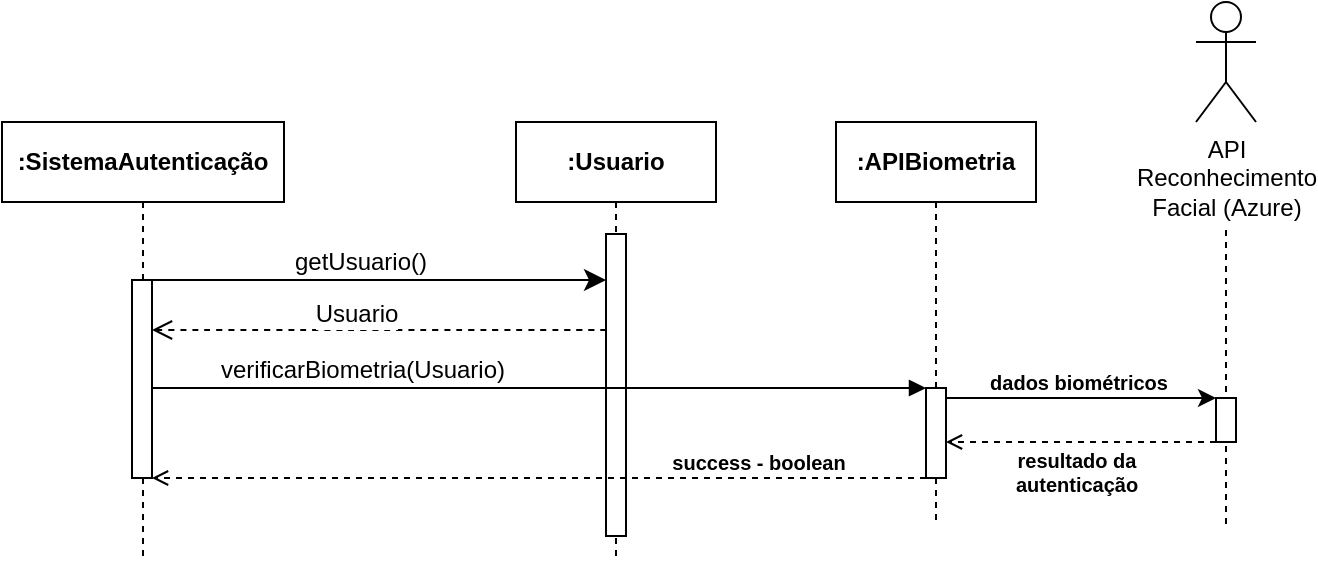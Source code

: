 <mxfile version="24.6.4" type="device">
  <diagram name="Page-1" id="2YBvvXClWsGukQMizWep">
    <mxGraphModel dx="683" dy="400" grid="0" gridSize="10" guides="0" tooltips="1" connect="0" arrows="0" fold="1" page="1" pageScale="1" pageWidth="850" pageHeight="1100" math="0" shadow="0">
      <root>
        <mxCell id="0" />
        <mxCell id="1" parent="0" />
        <mxCell id="oXokdWCiVrEbeRMoC1HH-7" value="" style="endArrow=none;dashed=1;html=1;rounded=0;" parent="1" edge="1">
          <mxGeometry width="50" height="50" relative="1" as="geometry">
            <mxPoint x="735" y="321" as="sourcePoint" />
            <mxPoint x="735" y="171" as="targetPoint" />
          </mxGeometry>
        </mxCell>
        <mxCell id="aM9ryv3xv72pqoxQDRHE-1" value="&lt;b&gt;:Usuario&lt;/b&gt;" style="shape=umlLifeline;perimeter=lifelinePerimeter;whiteSpace=wrap;html=1;container=0;dropTarget=0;collapsible=0;recursiveResize=0;outlineConnect=0;portConstraint=eastwest;newEdgeStyle={&quot;edgeStyle&quot;:&quot;elbowEdgeStyle&quot;,&quot;elbow&quot;:&quot;vertical&quot;,&quot;curved&quot;:0,&quot;rounded&quot;:0};" parent="1" vertex="1">
          <mxGeometry x="380" y="120" width="100" height="220" as="geometry" />
        </mxCell>
        <mxCell id="aM9ryv3xv72pqoxQDRHE-2" value="" style="html=1;points=[];perimeter=orthogonalPerimeter;outlineConnect=0;targetShapes=umlLifeline;portConstraint=eastwest;newEdgeStyle={&quot;edgeStyle&quot;:&quot;elbowEdgeStyle&quot;,&quot;elbow&quot;:&quot;vertical&quot;,&quot;curved&quot;:0,&quot;rounded&quot;:0};" parent="aM9ryv3xv72pqoxQDRHE-1" vertex="1">
          <mxGeometry x="45" y="56" width="10" height="151" as="geometry" />
        </mxCell>
        <mxCell id="aM9ryv3xv72pqoxQDRHE-5" value="&lt;b&gt;:APIBiometria&lt;/b&gt;" style="shape=umlLifeline;perimeter=lifelinePerimeter;whiteSpace=wrap;html=1;container=0;dropTarget=0;collapsible=0;recursiveResize=0;outlineConnect=0;portConstraint=eastwest;newEdgeStyle={&quot;edgeStyle&quot;:&quot;elbowEdgeStyle&quot;,&quot;elbow&quot;:&quot;vertical&quot;,&quot;curved&quot;:0,&quot;rounded&quot;:0};" parent="1" vertex="1">
          <mxGeometry x="540" y="120" width="100" height="200" as="geometry" />
        </mxCell>
        <mxCell id="aM9ryv3xv72pqoxQDRHE-6" value="" style="html=1;points=[];perimeter=orthogonalPerimeter;outlineConnect=0;targetShapes=umlLifeline;portConstraint=eastwest;newEdgeStyle={&quot;edgeStyle&quot;:&quot;elbowEdgeStyle&quot;,&quot;elbow&quot;:&quot;vertical&quot;,&quot;curved&quot;:0,&quot;rounded&quot;:0};" parent="aM9ryv3xv72pqoxQDRHE-5" vertex="1">
          <mxGeometry x="45" y="133" width="10" height="45" as="geometry" />
        </mxCell>
        <mxCell id="aM9ryv3xv72pqoxQDRHE-7" value="" style="html=1;verticalAlign=bottom;endArrow=block;edgeStyle=elbowEdgeStyle;elbow=vertical;curved=0;rounded=0;" parent="1" edge="1">
          <mxGeometry x="-0.001" relative="1" as="geometry">
            <mxPoint x="198" y="253" as="sourcePoint" />
            <Array as="points">
              <mxPoint x="399" y="253" />
              <mxPoint x="282" y="248" />
            </Array>
            <mxPoint as="offset" />
            <mxPoint x="585" y="253" as="targetPoint" />
          </mxGeometry>
        </mxCell>
        <mxCell id="F5flzi-ZX0nLeIVMtpgB-3" value="verificarBiometria(Usuario)" style="edgeLabel;html=1;align=center;verticalAlign=middle;resizable=0;points=[];fontSize=12;fontFamily=Helvetica;fontColor=default;autosize=1;fillColor=none;gradientColor=none;" parent="aM9ryv3xv72pqoxQDRHE-7" vertex="1" connectable="0">
          <mxGeometry x="-0.479" y="1" width="160" height="26" relative="1" as="geometry">
            <mxPoint x="-76" y="-21" as="offset" />
          </mxGeometry>
        </mxCell>
        <mxCell id="aM9ryv3xv72pqoxQDRHE-9" value="" style="html=1;verticalAlign=bottom;endArrow=open;edgeStyle=elbowEdgeStyle;elbow=vertical;curved=0;rounded=0;dashed=1;endFill=0;" parent="1" edge="1">
          <mxGeometry relative="1" as="geometry">
            <mxPoint x="585" y="298" as="sourcePoint" />
            <Array as="points">
              <mxPoint x="433" y="298" />
            </Array>
            <mxPoint x="198" y="298" as="targetPoint" />
          </mxGeometry>
        </mxCell>
        <mxCell id="oXokdWCiVrEbeRMoC1HH-1" value="API&lt;div&gt;Reconhecimento&lt;/div&gt;&lt;div&gt;Facial (Azure)&lt;/div&gt;" style="shape=umlActor;verticalLabelPosition=bottom;verticalAlign=top;html=1;outlineConnect=0;" parent="1" vertex="1">
          <mxGeometry x="720" y="60" width="30" height="60" as="geometry" />
        </mxCell>
        <mxCell id="oXokdWCiVrEbeRMoC1HH-4" value="" style="rounded=0;whiteSpace=wrap;html=1;" parent="1" vertex="1">
          <mxGeometry x="730" y="258" width="10" height="22" as="geometry" />
        </mxCell>
        <mxCell id="oXokdWCiVrEbeRMoC1HH-5" value="" style="endArrow=classic;html=1;rounded=0;entryX=0;entryY=0;entryDx=0;entryDy=0;" parent="1" edge="1">
          <mxGeometry width="50" height="50" relative="1" as="geometry">
            <mxPoint x="595" y="258.0" as="sourcePoint" />
            <mxPoint x="730" y="258.0" as="targetPoint" />
          </mxGeometry>
        </mxCell>
        <mxCell id="oXokdWCiVrEbeRMoC1HH-6" value="" style="endArrow=open;html=1;rounded=0;exitX=0;exitY=1;exitDx=0;exitDy=0;dashed=1;endFill=0;" parent="1" source="oXokdWCiVrEbeRMoC1HH-4" target="aM9ryv3xv72pqoxQDRHE-6" edge="1">
          <mxGeometry width="50" height="50" relative="1" as="geometry">
            <mxPoint x="640" y="250" as="sourcePoint" />
            <mxPoint x="650" y="300" as="targetPoint" />
          </mxGeometry>
        </mxCell>
        <mxCell id="oXokdWCiVrEbeRMoC1HH-9" value="dados biométricos" style="text;html=1;align=center;verticalAlign=middle;resizable=0;points=[];autosize=1;strokeColor=none;fillColor=none;fontSize=10;fontStyle=1" parent="1" vertex="1">
          <mxGeometry x="611" y="235" width="100" height="30" as="geometry" />
        </mxCell>
        <mxCell id="oXokdWCiVrEbeRMoC1HH-10" value="resultado da&lt;div style=&quot;font-size: 10px;&quot;&gt;autenticação&lt;/div&gt;" style="text;html=1;align=center;verticalAlign=middle;resizable=0;points=[];autosize=1;strokeColor=none;fillColor=none;fontSize=10;fontStyle=1" parent="1" vertex="1">
          <mxGeometry x="620" y="275" width="80" height="40" as="geometry" />
        </mxCell>
        <mxCell id="oXokdWCiVrEbeRMoC1HH-11" value="success - boolean" style="text;html=1;align=center;verticalAlign=middle;resizable=0;points=[];autosize=1;strokeColor=none;fillColor=none;fontSize=10;fontStyle=1" parent="1" vertex="1">
          <mxGeometry x="451" y="278" width="99" height="24" as="geometry" />
        </mxCell>
        <mxCell id="F5flzi-ZX0nLeIVMtpgB-1" value="&lt;b&gt;:SistemaAutenticação&lt;/b&gt;" style="shape=umlLifeline;perimeter=lifelinePerimeter;whiteSpace=wrap;html=1;container=0;dropTarget=0;collapsible=0;recursiveResize=0;outlineConnect=0;portConstraint=eastwest;newEdgeStyle={&quot;edgeStyle&quot;:&quot;elbowEdgeStyle&quot;,&quot;elbow&quot;:&quot;vertical&quot;,&quot;curved&quot;:0,&quot;rounded&quot;:0};" parent="1" vertex="1">
          <mxGeometry x="123" y="120" width="141" height="220" as="geometry" />
        </mxCell>
        <mxCell id="F5flzi-ZX0nLeIVMtpgB-2" value="" style="html=1;points=[];perimeter=orthogonalPerimeter;outlineConnect=0;targetShapes=umlLifeline;portConstraint=eastwest;newEdgeStyle={&quot;edgeStyle&quot;:&quot;elbowEdgeStyle&quot;,&quot;elbow&quot;:&quot;vertical&quot;,&quot;curved&quot;:0,&quot;rounded&quot;:0};" parent="F5flzi-ZX0nLeIVMtpgB-1" vertex="1">
          <mxGeometry x="65" y="79" width="10" height="99" as="geometry" />
        </mxCell>
        <mxCell id="F5flzi-ZX0nLeIVMtpgB-4" value="" style="endArrow=classic;html=1;rounded=0;fontFamily=Helvetica;fontSize=12;fontColor=default;autosize=1;resizable=0;startSize=8;endSize=8;curved=1;" parent="1" target="aM9ryv3xv72pqoxQDRHE-2" edge="1">
          <mxGeometry width="50" height="50" relative="1" as="geometry">
            <mxPoint x="198" y="199" as="sourcePoint" />
            <mxPoint x="429.5" y="199" as="targetPoint" />
          </mxGeometry>
        </mxCell>
        <mxCell id="F5flzi-ZX0nLeIVMtpgB-5" value="getUsuario()" style="edgeLabel;html=1;align=center;verticalAlign=middle;resizable=0;points=[];fontSize=12;fontFamily=Helvetica;fontColor=default;autosize=1;fillColor=none;gradientColor=none;" parent="F5flzi-ZX0nLeIVMtpgB-4" vertex="1" connectable="0">
          <mxGeometry x="-0.094" y="1" width="84" height="26" relative="1" as="geometry">
            <mxPoint x="-41" y="-21" as="offset" />
          </mxGeometry>
        </mxCell>
        <mxCell id="F5flzi-ZX0nLeIVMtpgB-6" value="" style="endArrow=open;html=1;rounded=0;fontFamily=Helvetica;fontSize=12;fontColor=default;autosize=1;resizable=0;startSize=8;endSize=8;curved=1;dashed=1;endFill=0;" parent="1" edge="1">
          <mxGeometry width="50" height="50" relative="1" as="geometry">
            <mxPoint x="425" y="224" as="sourcePoint" />
            <mxPoint x="198" y="224" as="targetPoint" />
          </mxGeometry>
        </mxCell>
        <mxCell id="F5flzi-ZX0nLeIVMtpgB-7" value="Usuario" style="edgeLabel;html=1;align=center;verticalAlign=middle;resizable=0;points=[];fontSize=12;fontFamily=Helvetica;fontColor=default;autosize=1;fillColor=none;gradientColor=none;" parent="F5flzi-ZX0nLeIVMtpgB-6" vertex="1" connectable="0">
          <mxGeometry x="0.126" width="59" height="26" relative="1" as="geometry">
            <mxPoint x="-27" y="-21" as="offset" />
          </mxGeometry>
        </mxCell>
      </root>
    </mxGraphModel>
  </diagram>
</mxfile>
